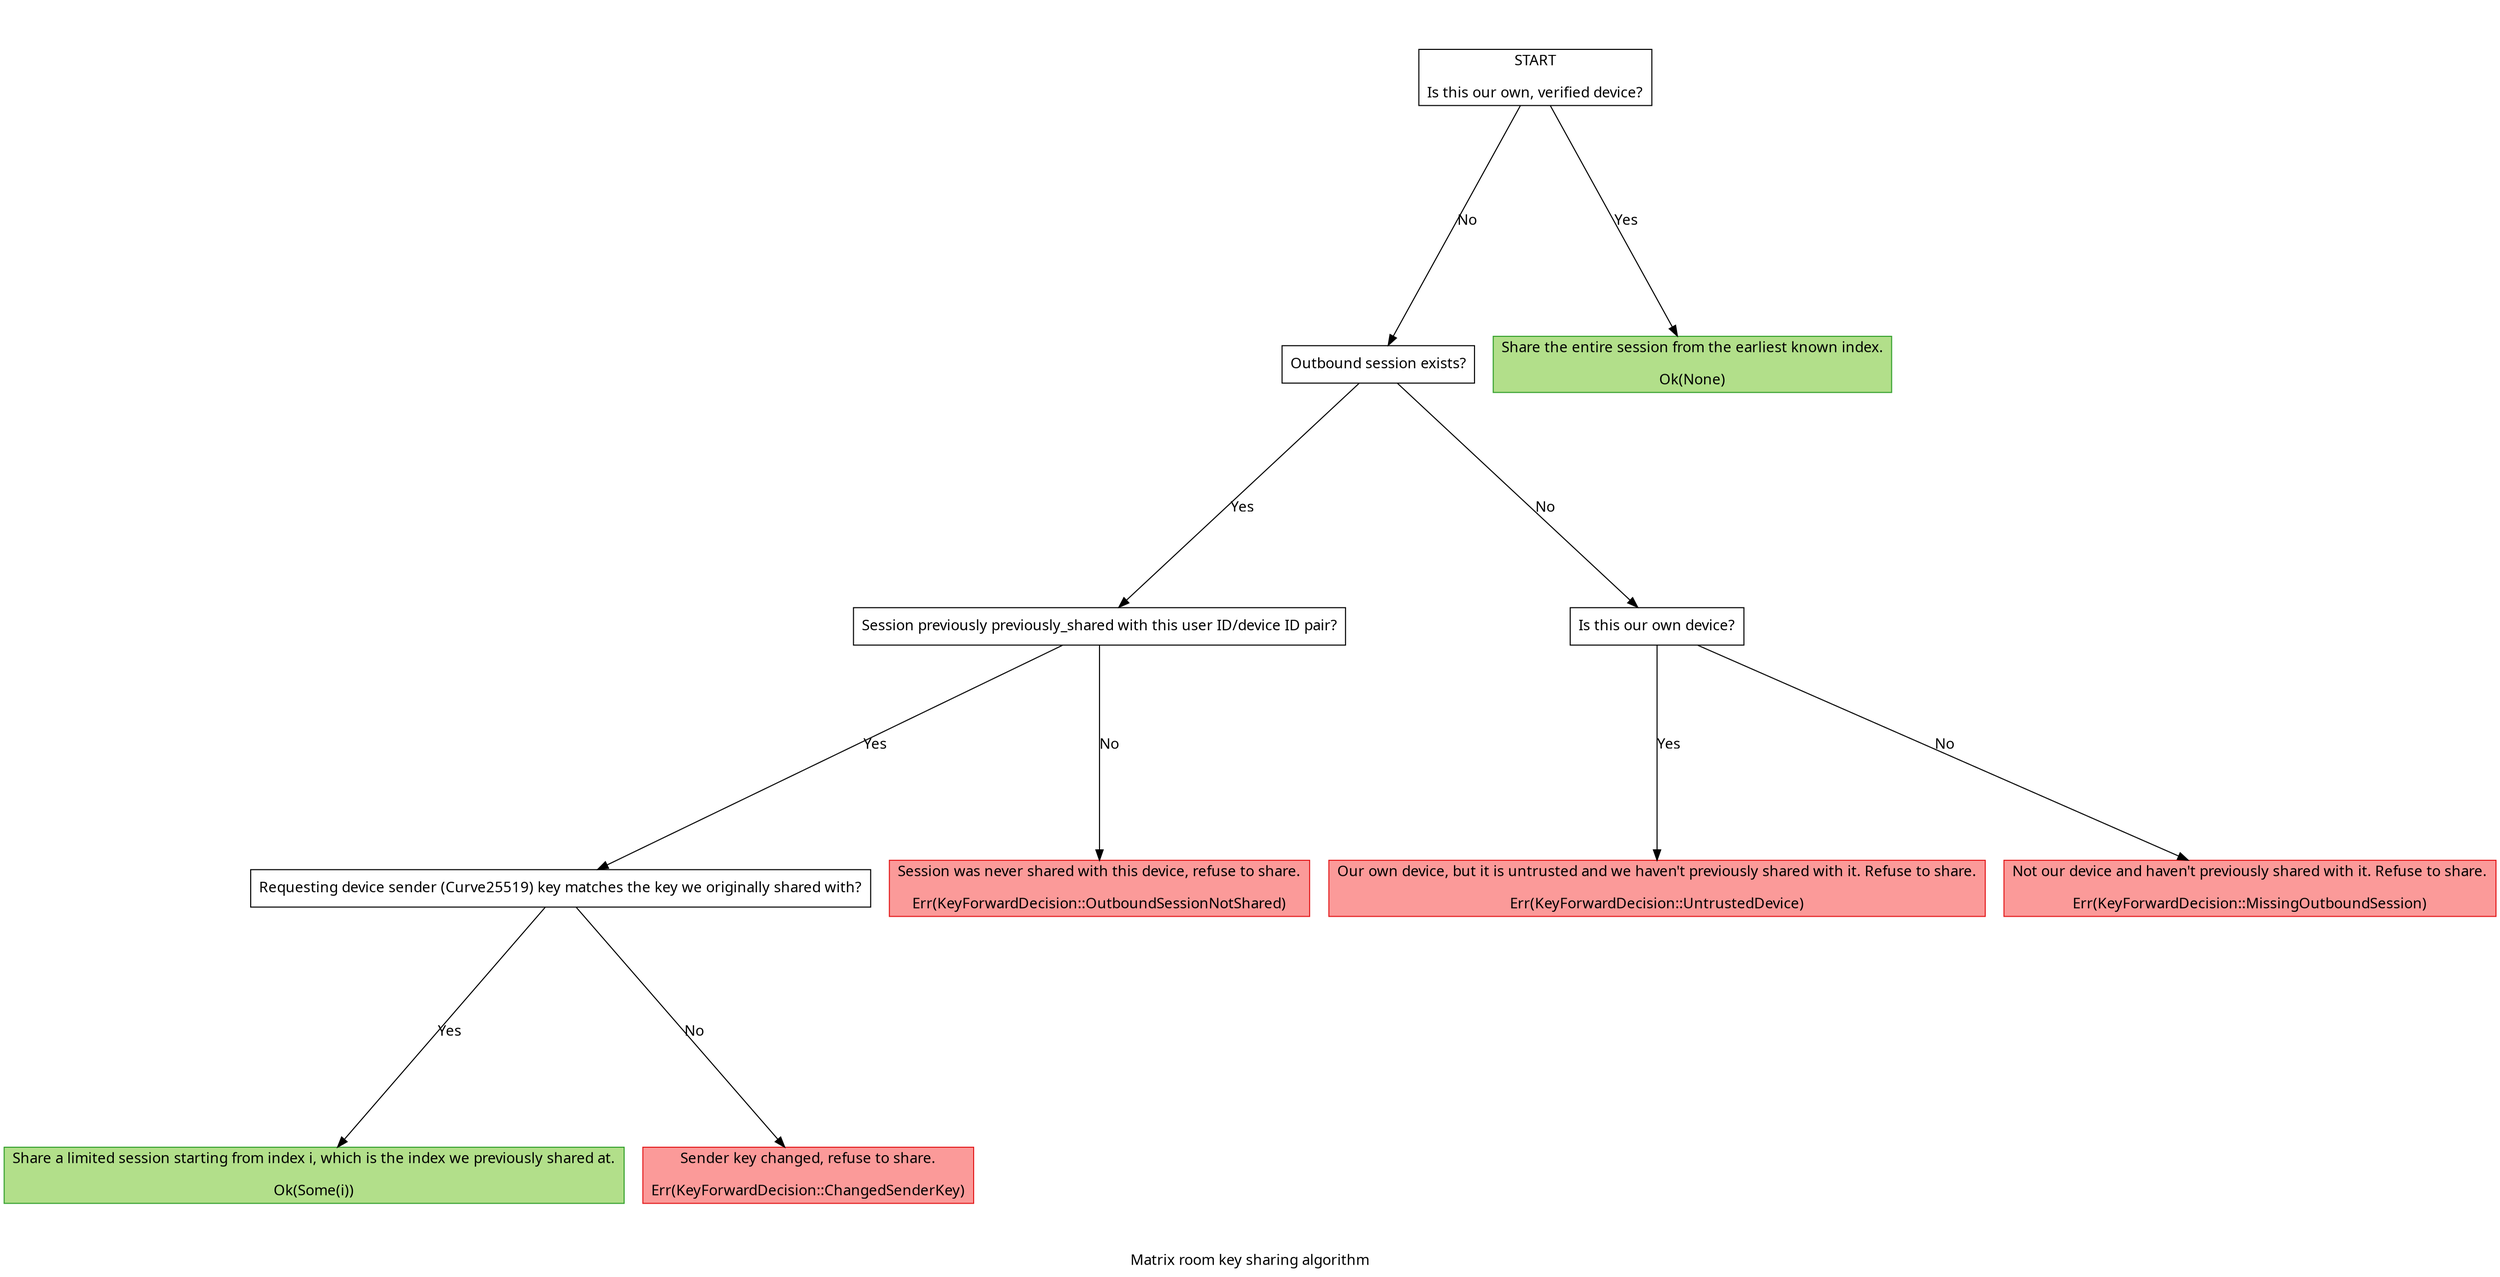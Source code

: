 digraph {
    label="Matrix room key sharing algorithm"
    fontname="Fira Sans"
    ratio=0.5

    node [shape=box, colorscheme=paired6, style=filled, fillcolor=white, fontname="Fira Sans"]
    edge [fontname="Fira Sans"]

    /* Non-end states, additional checks needed. */
    verified_device_check [label="START\n\nIs this our own, verified device?", labelfontname="Fira Sans"]
    outbound_session_check [label="Outbound session exists?"]
    outbound_exists [label="Session previously previously_shared with this user ID/device ID pair?"]
    previously_shared [label="Requesting device sender (Curve25519) key matches the key we originally shared with?"]
    own_device_check [label="Is this our own device?"]

    /* End states */
    allow_verified [label="Share the entire session from the earliest known index.\n\nOk(None)", color=4, fillcolor=3]
    allow_limited [label="Share a limited session starting from index i, which is the index we previously shared at.\n\nOk(Some(i))", color=4, fillcolor=3]
    refuse_device_key_changed [label="Sender key changed, refuse to share.\n\nErr(KeyForwardDecision::ChangedSenderKey)", color=6, fillcolor=5]
    refuse_not_shared [label="Session was never shared with this device, refuse to share.\n\nErr(KeyForwardDecision::OutboundSessionNotShared)", color=6, fillcolor=5]
    refuse_untrusted_own_device [label="Our own device, but it is untrusted and we haven't previously shared with it. Refuse to share.\n\nErr(KeyForwardDecision::UntrustedDevice)", color=6, fillcolor=5]
    refuse_missing_outbound_session [label="Not our device and haven't previously shared with it. Refuse to share.\n\nErr(KeyForwardDecision::MissingOutboundSession)", color=6, fillcolor=5]

    /* Checks */

    /* Is this our own verified device? */
    verified_device_check -> allow_verified [label="Yes"]
    verified_device_check -> outbound_session_check [label="No"]

    /* Does the outbound session exist? */
    outbound_session_check -> outbound_exists [label="Yes"]
    outbound_session_check -> own_device_check [label="No"]

    /* Previously shared? */
    outbound_exists -> previously_shared [label="Yes"]
    outbound_exists -> refuse_not_shared [label="No"]

    /* Requesting device sender key matches key it was shared with? */
    previously_shared -> allow_limited [label="Yes"]
    previously_shared -> refuse_device_key_changed [label="No"]

    /* Is this our own device? */
    own_device_check -> refuse_untrusted_own_device [label="Yes"]
    own_device_check -> refuse_missing_outbound_session [label="No"]
}
